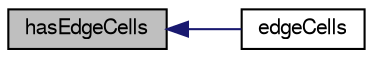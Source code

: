 digraph "hasEdgeCells"
{
  bgcolor="transparent";
  edge [fontname="FreeSans",fontsize="10",labelfontname="FreeSans",labelfontsize="10"];
  node [fontname="FreeSans",fontsize="10",shape=record];
  rankdir="LR";
  Node52401 [label="hasEdgeCells",height=0.2,width=0.4,color="black", fillcolor="grey75", style="filled", fontcolor="black"];
  Node52401 -> Node52402 [dir="back",color="midnightblue",fontsize="10",style="solid",fontname="FreeSans"];
  Node52402 [label="edgeCells",height=0.2,width=0.4,color="black",URL="$a27530.html#a5d07940b4f2c9d0e5a60a13943fb3023",tooltip="edgeCells using pointFaces, edges, pointEdges "];
}
